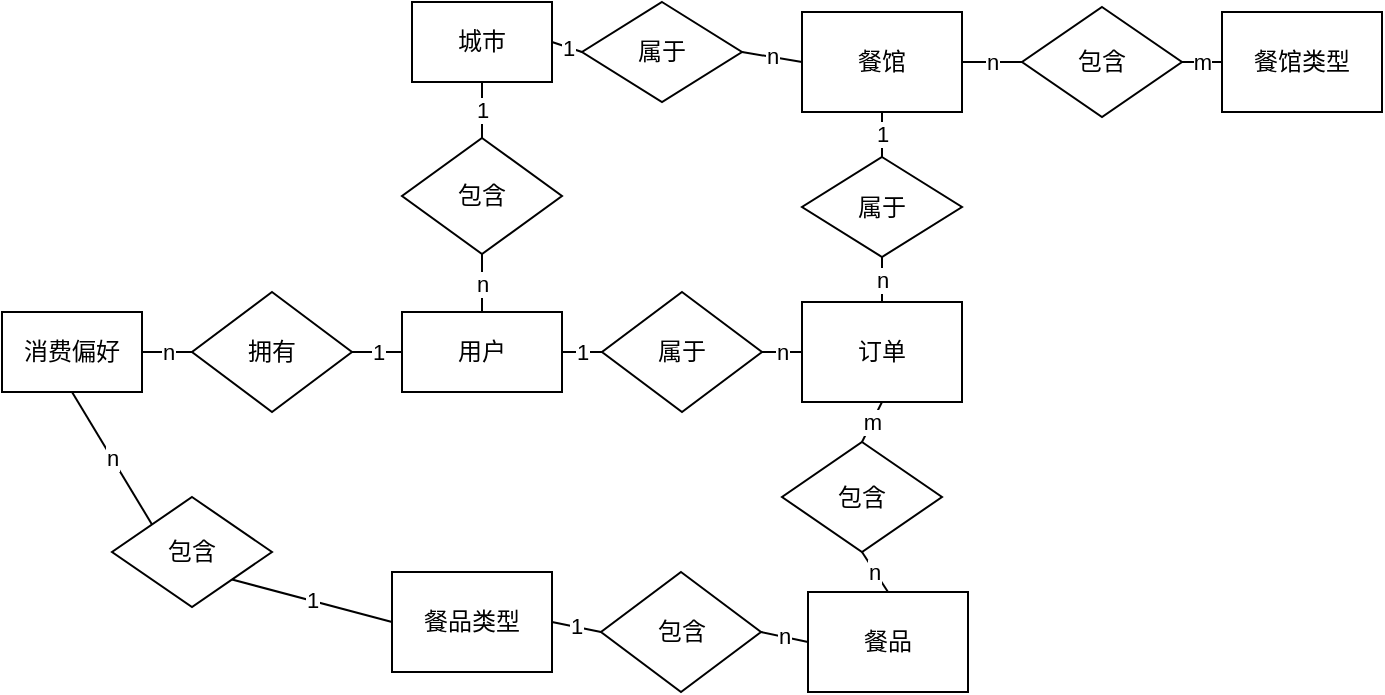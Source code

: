 <mxfile version="12.2.0" type="device" pages="1"><diagram id="4pn9RxhapLk5cZ4q55Xv" name="Page-1"><mxGraphModel dx="1038" dy="556" grid="1" gridSize="10" guides="1" tooltips="1" connect="1" arrows="1" fold="1" page="1" pageScale="1" pageWidth="827" pageHeight="1169" math="0" shadow="0"><root><mxCell id="0"/><mxCell id="1" parent="0"/><mxCell id="ypRp3Z77e3Qhf0XTJq89-1" value="用户" style="rounded=0;whiteSpace=wrap;html=1;allowArrows=0;" vertex="1" parent="1"><mxGeometry x="290" y="250" width="80" height="40" as="geometry"/></mxCell><mxCell id="ypRp3Z77e3Qhf0XTJq89-3" value="订单" style="rounded=0;whiteSpace=wrap;html=1;" vertex="1" parent="1"><mxGeometry x="490" y="245" width="80" height="50" as="geometry"/></mxCell><mxCell id="ypRp3Z77e3Qhf0XTJq89-4" value="餐馆" style="rounded=0;whiteSpace=wrap;html=1;" vertex="1" parent="1"><mxGeometry x="490" y="100" width="80" height="50" as="geometry"/></mxCell><mxCell id="ypRp3Z77e3Qhf0XTJq89-5" value="属于" style="rhombus;whiteSpace=wrap;html=1;" vertex="1" parent="1"><mxGeometry x="390" y="240" width="80" height="60" as="geometry"/></mxCell><mxCell id="ypRp3Z77e3Qhf0XTJq89-8" value="餐品" style="rounded=0;whiteSpace=wrap;html=1;" vertex="1" parent="1"><mxGeometry x="493" y="390" width="80" height="50" as="geometry"/></mxCell><mxCell id="ypRp3Z77e3Qhf0XTJq89-11" value="包含" style="rhombus;whiteSpace=wrap;html=1;" vertex="1" parent="1"><mxGeometry x="389.5" y="380" width="80" height="60" as="geometry"/></mxCell><mxCell id="ypRp3Z77e3Qhf0XTJq89-12" value="消费偏好" style="rounded=0;whiteSpace=wrap;html=1;" vertex="1" parent="1"><mxGeometry x="90" y="250" width="70" height="40" as="geometry"/></mxCell><mxCell id="ypRp3Z77e3Qhf0XTJq89-14" value="包含" style="rhombus;whiteSpace=wrap;html=1;" vertex="1" parent="1"><mxGeometry x="600" y="97.5" width="80" height="55" as="geometry"/></mxCell><mxCell id="ypRp3Z77e3Qhf0XTJq89-15" value="拥有" style="rhombus;whiteSpace=wrap;html=1;" vertex="1" parent="1"><mxGeometry x="185" y="240" width="80" height="60" as="geometry"/></mxCell><mxCell id="ypRp3Z77e3Qhf0XTJq89-16" value="包含" style="rhombus;whiteSpace=wrap;html=1;" vertex="1" parent="1"><mxGeometry x="290" y="163" width="80" height="58" as="geometry"/></mxCell><mxCell id="ypRp3Z77e3Qhf0XTJq89-29" style="edgeStyle=orthogonalEdgeStyle;orthogonalLoop=1;jettySize=auto;html=1;entryX=0.5;entryY=0;entryDx=0;entryDy=0;curved=1;strokeColor=none;" edge="1" parent="1" target="ypRp3Z77e3Qhf0XTJq89-16"><mxGeometry relative="1" as="geometry"><mxPoint x="330" y="163" as="sourcePoint"/></mxGeometry></mxCell><mxCell id="ypRp3Z77e3Qhf0XTJq89-17" value="城市" style="rounded=0;whiteSpace=wrap;html=1;" vertex="1" parent="1"><mxGeometry x="295" y="95" width="70" height="40" as="geometry"/></mxCell><mxCell id="ypRp3Z77e3Qhf0XTJq89-18" value="餐馆类型" style="rounded=0;whiteSpace=wrap;html=1;" vertex="1" parent="1"><mxGeometry x="700" y="100" width="80" height="50" as="geometry"/></mxCell><mxCell id="ypRp3Z77e3Qhf0XTJq89-19" value="餐品类型" style="rounded=0;whiteSpace=wrap;html=1;" vertex="1" parent="1"><mxGeometry x="285" y="380" width="80" height="50" as="geometry"/></mxCell><mxCell id="ypRp3Z77e3Qhf0XTJq89-21" value="属于" style="rhombus;whiteSpace=wrap;html=1;" vertex="1" parent="1"><mxGeometry x="490" y="172.5" width="80" height="50" as="geometry"/></mxCell><mxCell id="ypRp3Z77e3Qhf0XTJq89-26" value="包含" style="rhombus;whiteSpace=wrap;html=1;" vertex="1" parent="1"><mxGeometry x="480" y="315" width="80" height="55" as="geometry"/></mxCell><mxCell id="ypRp3Z77e3Qhf0XTJq89-27" value="包含" style="rhombus;whiteSpace=wrap;html=1;" vertex="1" parent="1"><mxGeometry x="145" y="342.5" width="80" height="55" as="geometry"/></mxCell><mxCell id="ypRp3Z77e3Qhf0XTJq89-41" value="1" style="endArrow=none;html=1;strokeWidth=1;entryX=0.5;entryY=1;entryDx=0;entryDy=0;exitX=0.5;exitY=0;exitDx=0;exitDy=0;" edge="1" parent="1" source="ypRp3Z77e3Qhf0XTJq89-16" target="ypRp3Z77e3Qhf0XTJq89-17"><mxGeometry width="50" height="50" relative="1" as="geometry"><mxPoint x="240" y="200" as="sourcePoint"/><mxPoint x="290" y="150" as="targetPoint"/></mxGeometry></mxCell><mxCell id="ypRp3Z77e3Qhf0XTJq89-42" value="n" style="endArrow=none;html=1;strokeWidth=1;entryX=0.5;entryY=0;entryDx=0;entryDy=0;exitX=0.5;exitY=1;exitDx=0;exitDy=0;" edge="1" parent="1" source="ypRp3Z77e3Qhf0XTJq89-16" target="ypRp3Z77e3Qhf0XTJq89-1"><mxGeometry width="50" height="50" relative="1" as="geometry"><mxPoint x="340" y="172.5" as="sourcePoint"/><mxPoint x="340" y="145" as="targetPoint"/></mxGeometry></mxCell><mxCell id="ypRp3Z77e3Qhf0XTJq89-47" value="1" style="endArrow=none;html=1;strokeWidth=1;entryX=0;entryY=0.5;entryDx=0;entryDy=0;exitX=1;exitY=0.5;exitDx=0;exitDy=0;" edge="1" parent="1" source="ypRp3Z77e3Qhf0XTJq89-15" target="ypRp3Z77e3Qhf0XTJq89-1"><mxGeometry width="50" height="50" relative="1" as="geometry"><mxPoint x="250" y="360" as="sourcePoint"/><mxPoint x="300" y="310" as="targetPoint"/></mxGeometry></mxCell><mxCell id="ypRp3Z77e3Qhf0XTJq89-50" value="n" style="endArrow=none;html=1;strokeWidth=1;entryX=0;entryY=0.5;entryDx=0;entryDy=0;exitX=1;exitY=0.5;exitDx=0;exitDy=0;" edge="1" parent="1" source="ypRp3Z77e3Qhf0XTJq89-12" target="ypRp3Z77e3Qhf0XTJq89-15"><mxGeometry width="50" height="50" relative="1" as="geometry"><mxPoint x="150" y="350" as="sourcePoint"/><mxPoint x="200" y="300" as="targetPoint"/></mxGeometry></mxCell><mxCell id="ypRp3Z77e3Qhf0XTJq89-51" value="n" style="endArrow=none;html=1;strokeWidth=1;entryX=0.5;entryY=1;entryDx=0;entryDy=0;exitX=0;exitY=0;exitDx=0;exitDy=0;" edge="1" parent="1" source="ypRp3Z77e3Qhf0XTJq89-27" target="ypRp3Z77e3Qhf0XTJq89-12"><mxGeometry width="50" height="50" relative="1" as="geometry"><mxPoint x="50" y="380" as="sourcePoint"/><mxPoint x="100" y="330" as="targetPoint"/></mxGeometry></mxCell><mxCell id="ypRp3Z77e3Qhf0XTJq89-52" value="1" style="endArrow=none;html=1;strokeWidth=1;entryX=0;entryY=0.5;entryDx=0;entryDy=0;exitX=1;exitY=1;exitDx=0;exitDy=0;" edge="1" parent="1" source="ypRp3Z77e3Qhf0XTJq89-27" target="ypRp3Z77e3Qhf0XTJq89-19"><mxGeometry width="50" height="50" relative="1" as="geometry"><mxPoint x="220" y="450" as="sourcePoint"/><mxPoint x="270" y="400" as="targetPoint"/></mxGeometry></mxCell><mxCell id="ypRp3Z77e3Qhf0XTJq89-53" value="1" style="endArrow=none;html=1;strokeWidth=1;entryX=0;entryY=0.5;entryDx=0;entryDy=0;exitX=1;exitY=0.5;exitDx=0;exitDy=0;" edge="1" parent="1" source="ypRp3Z77e3Qhf0XTJq89-19" target="ypRp3Z77e3Qhf0XTJq89-11"><mxGeometry width="50" height="50" relative="1" as="geometry"><mxPoint x="360" y="490" as="sourcePoint"/><mxPoint x="410" y="440" as="targetPoint"/></mxGeometry></mxCell><mxCell id="ypRp3Z77e3Qhf0XTJq89-54" value="n" style="endArrow=none;html=1;strokeWidth=1;entryX=0;entryY=0.5;entryDx=0;entryDy=0;exitX=1;exitY=0.5;exitDx=0;exitDy=0;" edge="1" parent="1" source="ypRp3Z77e3Qhf0XTJq89-11" target="ypRp3Z77e3Qhf0XTJq89-8"><mxGeometry width="50" height="50" relative="1" as="geometry"><mxPoint x="440" y="500" as="sourcePoint"/><mxPoint x="490" y="450" as="targetPoint"/></mxGeometry></mxCell><mxCell id="ypRp3Z77e3Qhf0XTJq89-55" value="n" style="endArrow=none;html=1;strokeWidth=1;entryX=0.5;entryY=1;entryDx=0;entryDy=0;exitX=0.5;exitY=0;exitDx=0;exitDy=0;" edge="1" parent="1" source="ypRp3Z77e3Qhf0XTJq89-8" target="ypRp3Z77e3Qhf0XTJq89-26"><mxGeometry width="50" height="50" relative="1" as="geometry"><mxPoint x="610" y="400" as="sourcePoint"/><mxPoint x="660" y="350" as="targetPoint"/></mxGeometry></mxCell><mxCell id="ypRp3Z77e3Qhf0XTJq89-56" value="m" style="endArrow=none;html=1;strokeWidth=1;entryX=0.5;entryY=1;entryDx=0;entryDy=0;exitX=0.5;exitY=0;exitDx=0;exitDy=0;" edge="1" parent="1" source="ypRp3Z77e3Qhf0XTJq89-26" target="ypRp3Z77e3Qhf0XTJq89-3"><mxGeometry width="50" height="50" relative="1" as="geometry"><mxPoint x="580" y="360" as="sourcePoint"/><mxPoint x="630" y="310" as="targetPoint"/></mxGeometry></mxCell><mxCell id="ypRp3Z77e3Qhf0XTJq89-57" value="n" style="endArrow=none;html=1;strokeWidth=1;entryX=0;entryY=0.5;entryDx=0;entryDy=0;exitX=1;exitY=0.5;exitDx=0;exitDy=0;" edge="1" parent="1" source="ypRp3Z77e3Qhf0XTJq89-5" target="ypRp3Z77e3Qhf0XTJq89-3"><mxGeometry width="50" height="50" relative="1" as="geometry"><mxPoint x="450" y="210" as="sourcePoint"/><mxPoint x="500" y="160" as="targetPoint"/></mxGeometry></mxCell><mxCell id="ypRp3Z77e3Qhf0XTJq89-58" value="1" style="endArrow=none;html=1;strokeWidth=1;entryX=0;entryY=0.5;entryDx=0;entryDy=0;exitX=1;exitY=0.5;exitDx=0;exitDy=0;" edge="1" parent="1" source="ypRp3Z77e3Qhf0XTJq89-1" target="ypRp3Z77e3Qhf0XTJq89-5"><mxGeometry width="50" height="50" relative="1" as="geometry"><mxPoint x="370" y="360" as="sourcePoint"/><mxPoint x="420" y="310" as="targetPoint"/></mxGeometry></mxCell><mxCell id="ypRp3Z77e3Qhf0XTJq89-62" value="n" style="endArrow=none;html=1;strokeWidth=1;entryX=0.5;entryY=0;entryDx=0;entryDy=0;exitX=0.5;exitY=1;exitDx=0;exitDy=0;" edge="1" parent="1" source="ypRp3Z77e3Qhf0XTJq89-21" target="ypRp3Z77e3Qhf0XTJq89-3"><mxGeometry width="50" height="50" relative="1" as="geometry"><mxPoint x="600" y="230" as="sourcePoint"/><mxPoint x="650" y="180" as="targetPoint"/></mxGeometry></mxCell><mxCell id="ypRp3Z77e3Qhf0XTJq89-63" value="1" style="endArrow=none;html=1;strokeWidth=1;entryX=0.5;entryY=1;entryDx=0;entryDy=0;exitX=0.5;exitY=0;exitDx=0;exitDy=0;" edge="1" parent="1" source="ypRp3Z77e3Qhf0XTJq89-21" target="ypRp3Z77e3Qhf0XTJq89-4"><mxGeometry width="50" height="50" relative="1" as="geometry"><mxPoint x="450" y="200" as="sourcePoint"/><mxPoint x="500" y="150" as="targetPoint"/></mxGeometry></mxCell><mxCell id="ypRp3Z77e3Qhf0XTJq89-64" value="n" style="endArrow=none;html=1;strokeWidth=1;entryX=0;entryY=0.5;entryDx=0;entryDy=0;exitX=1;exitY=0.5;exitDx=0;exitDy=0;" edge="1" parent="1" source="ypRp3Z77e3Qhf0XTJq89-4" target="ypRp3Z77e3Qhf0XTJq89-14"><mxGeometry width="50" height="50" relative="1" as="geometry"><mxPoint x="610" y="230" as="sourcePoint"/><mxPoint x="660" y="180" as="targetPoint"/></mxGeometry></mxCell><mxCell id="ypRp3Z77e3Qhf0XTJq89-66" value="m" style="endArrow=none;html=1;strokeWidth=1;entryX=0;entryY=0.5;entryDx=0;entryDy=0;exitX=1;exitY=0.5;exitDx=0;exitDy=0;" edge="1" parent="1" source="ypRp3Z77e3Qhf0XTJq89-14" target="ypRp3Z77e3Qhf0XTJq89-18"><mxGeometry width="50" height="50" relative="1" as="geometry"><mxPoint x="630" y="220" as="sourcePoint"/><mxPoint x="680" y="170" as="targetPoint"/></mxGeometry></mxCell><mxCell id="ypRp3Z77e3Qhf0XTJq89-67" value="属于" style="rhombus;whiteSpace=wrap;html=1;" vertex="1" parent="1"><mxGeometry x="380" y="95" width="80" height="50" as="geometry"/></mxCell><mxCell id="ypRp3Z77e3Qhf0XTJq89-68" value="1" style="endArrow=none;html=1;strokeWidth=1;exitX=1;exitY=0.5;exitDx=0;exitDy=0;entryX=0;entryY=0.5;entryDx=0;entryDy=0;" edge="1" parent="1" source="ypRp3Z77e3Qhf0XTJq89-17" target="ypRp3Z77e3Qhf0XTJq89-67"><mxGeometry width="50" height="50" relative="1" as="geometry"><mxPoint x="360" y="80" as="sourcePoint"/><mxPoint x="410" y="30" as="targetPoint"/></mxGeometry></mxCell><mxCell id="ypRp3Z77e3Qhf0XTJq89-69" value="n" style="endArrow=none;html=1;strokeWidth=1;entryX=0;entryY=0.5;entryDx=0;entryDy=0;exitX=1;exitY=0.5;exitDx=0;exitDy=0;" edge="1" parent="1" source="ypRp3Z77e3Qhf0XTJq89-67" target="ypRp3Z77e3Qhf0XTJq89-4"><mxGeometry width="50" height="50" relative="1" as="geometry"><mxPoint x="440" y="190" as="sourcePoint"/><mxPoint x="490" y="140" as="targetPoint"/></mxGeometry></mxCell></root></mxGraphModel></diagram></mxfile>